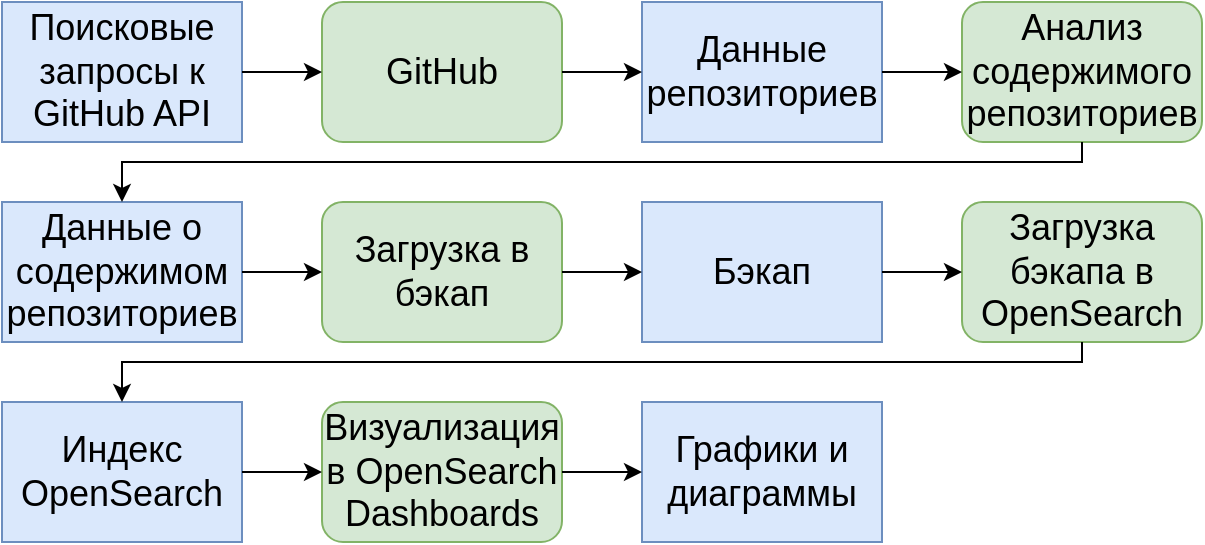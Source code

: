 <mxfile version="22.1.2" type="device">
  <diagram name="Страница — 1" id="giBoma_6jtx4-uTpA91g">
    <mxGraphModel dx="832" dy="558" grid="1" gridSize="10" guides="1" tooltips="1" connect="1" arrows="1" fold="1" page="1" pageScale="1" pageWidth="827" pageHeight="1169" math="0" shadow="0">
      <root>
        <mxCell id="0" />
        <mxCell id="1" parent="0" />
        <mxCell id="NMIPNGBBV71qSW3AP739-1" value="Поисковые запросы к GitHub API" style="rounded=0;whiteSpace=wrap;html=1;fillColor=#dae8fc;strokeColor=#6c8ebf;fontSize=18;" vertex="1" parent="1">
          <mxGeometry x="80" y="160" width="120" height="70" as="geometry" />
        </mxCell>
        <mxCell id="NMIPNGBBV71qSW3AP739-3" value="GitHub" style="rounded=1;whiteSpace=wrap;html=1;fillColor=#d5e8d4;strokeColor=#82b366;fontSize=18;" vertex="1" parent="1">
          <mxGeometry x="240" y="160" width="120" height="70" as="geometry" />
        </mxCell>
        <mxCell id="NMIPNGBBV71qSW3AP739-4" value="" style="endArrow=classic;html=1;rounded=0;exitX=1;exitY=0.5;exitDx=0;exitDy=0;entryX=0;entryY=0.5;entryDx=0;entryDy=0;fontSize=18;" edge="1" parent="1" source="NMIPNGBBV71qSW3AP739-1" target="NMIPNGBBV71qSW3AP739-3">
          <mxGeometry width="50" height="50" relative="1" as="geometry">
            <mxPoint x="350" y="360" as="sourcePoint" />
            <mxPoint x="400" y="310" as="targetPoint" />
          </mxGeometry>
        </mxCell>
        <mxCell id="NMIPNGBBV71qSW3AP739-6" value="Данные репозиториев" style="rounded=0;whiteSpace=wrap;html=1;fillColor=#dae8fc;strokeColor=#6c8ebf;fontSize=18;" vertex="1" parent="1">
          <mxGeometry x="400" y="160" width="120" height="70" as="geometry" />
        </mxCell>
        <mxCell id="NMIPNGBBV71qSW3AP739-7" value="" style="endArrow=classic;html=1;rounded=0;exitX=1;exitY=0.5;exitDx=0;exitDy=0;entryX=0;entryY=0.5;entryDx=0;entryDy=0;fontSize=18;" edge="1" parent="1" source="NMIPNGBBV71qSW3AP739-3" target="NMIPNGBBV71qSW3AP739-6">
          <mxGeometry width="50" height="50" relative="1" as="geometry">
            <mxPoint x="210" y="200" as="sourcePoint" />
            <mxPoint x="250" y="200" as="targetPoint" />
          </mxGeometry>
        </mxCell>
        <mxCell id="NMIPNGBBV71qSW3AP739-8" value="Анализ содержимого репозиториев" style="rounded=1;whiteSpace=wrap;html=1;fillColor=#d5e8d4;strokeColor=#82b366;fontSize=18;" vertex="1" parent="1">
          <mxGeometry x="560" y="160" width="120" height="70" as="geometry" />
        </mxCell>
        <mxCell id="NMIPNGBBV71qSW3AP739-9" value="" style="endArrow=classic;html=1;rounded=0;exitX=1;exitY=0.5;exitDx=0;exitDy=0;entryX=0;entryY=0.5;entryDx=0;entryDy=0;fontSize=18;" edge="1" parent="1" source="NMIPNGBBV71qSW3AP739-6" target="NMIPNGBBV71qSW3AP739-8">
          <mxGeometry width="50" height="50" relative="1" as="geometry">
            <mxPoint x="370" y="200" as="sourcePoint" />
            <mxPoint x="410" y="200" as="targetPoint" />
          </mxGeometry>
        </mxCell>
        <mxCell id="NMIPNGBBV71qSW3AP739-10" value="Данные о содержимом репозиториев" style="rounded=0;whiteSpace=wrap;html=1;fillColor=#dae8fc;strokeColor=#6c8ebf;fontSize=18;" vertex="1" parent="1">
          <mxGeometry x="80" y="260" width="120" height="70" as="geometry" />
        </mxCell>
        <mxCell id="NMIPNGBBV71qSW3AP739-11" value="" style="endArrow=classic;html=1;rounded=0;exitX=0.5;exitY=1;exitDx=0;exitDy=0;entryX=0.5;entryY=0;entryDx=0;entryDy=0;fontSize=18;" edge="1" parent="1" source="NMIPNGBBV71qSW3AP739-8" target="NMIPNGBBV71qSW3AP739-10">
          <mxGeometry width="50" height="50" relative="1" as="geometry">
            <mxPoint x="530" y="200" as="sourcePoint" />
            <mxPoint x="570" y="200" as="targetPoint" />
            <Array as="points">
              <mxPoint x="620" y="240" />
              <mxPoint x="140" y="240" />
            </Array>
          </mxGeometry>
        </mxCell>
        <mxCell id="NMIPNGBBV71qSW3AP739-12" value="Загрузка в бэкап" style="rounded=1;whiteSpace=wrap;html=1;fillColor=#d5e8d4;strokeColor=#82b366;fontSize=18;" vertex="1" parent="1">
          <mxGeometry x="240" y="260" width="120" height="70" as="geometry" />
        </mxCell>
        <mxCell id="NMIPNGBBV71qSW3AP739-13" value="" style="endArrow=classic;html=1;rounded=0;exitX=1;exitY=0.5;exitDx=0;exitDy=0;entryX=0;entryY=0.5;entryDx=0;entryDy=0;fontSize=18;" edge="1" parent="1" source="NMIPNGBBV71qSW3AP739-10" target="NMIPNGBBV71qSW3AP739-12">
          <mxGeometry width="50" height="50" relative="1" as="geometry">
            <mxPoint x="210" y="200" as="sourcePoint" />
            <mxPoint x="250" y="200" as="targetPoint" />
          </mxGeometry>
        </mxCell>
        <mxCell id="NMIPNGBBV71qSW3AP739-14" value="Бэкап" style="rounded=0;whiteSpace=wrap;html=1;fillColor=#dae8fc;strokeColor=#6c8ebf;fontSize=18;" vertex="1" parent="1">
          <mxGeometry x="400" y="260" width="120" height="70" as="geometry" />
        </mxCell>
        <mxCell id="NMIPNGBBV71qSW3AP739-15" value="" style="endArrow=classic;html=1;rounded=0;exitX=1;exitY=0.5;exitDx=0;exitDy=0;entryX=0;entryY=0.5;entryDx=0;entryDy=0;fontSize=18;" edge="1" parent="1" source="NMIPNGBBV71qSW3AP739-12" target="NMIPNGBBV71qSW3AP739-14">
          <mxGeometry width="50" height="50" relative="1" as="geometry">
            <mxPoint x="210" y="300" as="sourcePoint" />
            <mxPoint x="250" y="300" as="targetPoint" />
          </mxGeometry>
        </mxCell>
        <mxCell id="NMIPNGBBV71qSW3AP739-16" value="Загрузка бэкапа в OpenSearch" style="rounded=1;whiteSpace=wrap;html=1;fillColor=#d5e8d4;strokeColor=#82b366;fontSize=18;" vertex="1" parent="1">
          <mxGeometry x="560" y="260" width="120" height="70" as="geometry" />
        </mxCell>
        <mxCell id="NMIPNGBBV71qSW3AP739-17" value="" style="endArrow=classic;html=1;rounded=0;exitX=1;exitY=0.5;exitDx=0;exitDy=0;entryX=0;entryY=0.5;entryDx=0;entryDy=0;fontSize=18;" edge="1" parent="1" source="NMIPNGBBV71qSW3AP739-14" target="NMIPNGBBV71qSW3AP739-16">
          <mxGeometry width="50" height="50" relative="1" as="geometry">
            <mxPoint x="370" y="300" as="sourcePoint" />
            <mxPoint x="410" y="300" as="targetPoint" />
          </mxGeometry>
        </mxCell>
        <mxCell id="NMIPNGBBV71qSW3AP739-18" value="Индекс OpenSearch" style="rounded=0;whiteSpace=wrap;html=1;fillColor=#dae8fc;strokeColor=#6c8ebf;fontSize=18;" vertex="1" parent="1">
          <mxGeometry x="80" y="360" width="120" height="70" as="geometry" />
        </mxCell>
        <mxCell id="NMIPNGBBV71qSW3AP739-20" value="" style="endArrow=classic;html=1;rounded=0;exitX=0.5;exitY=1;exitDx=0;exitDy=0;entryX=0.5;entryY=0;entryDx=0;entryDy=0;fontSize=18;" edge="1" parent="1" source="NMIPNGBBV71qSW3AP739-16" target="NMIPNGBBV71qSW3AP739-18">
          <mxGeometry width="50" height="50" relative="1" as="geometry">
            <mxPoint x="530" y="300" as="sourcePoint" />
            <mxPoint x="570" y="300" as="targetPoint" />
            <Array as="points">
              <mxPoint x="620" y="340" />
              <mxPoint x="140" y="340" />
            </Array>
          </mxGeometry>
        </mxCell>
        <mxCell id="NMIPNGBBV71qSW3AP739-21" value="Визуализация в OpenSearch Dashboards" style="rounded=1;whiteSpace=wrap;html=1;fillColor=#d5e8d4;strokeColor=#82b366;fontSize=18;" vertex="1" parent="1">
          <mxGeometry x="240" y="360" width="120" height="70" as="geometry" />
        </mxCell>
        <mxCell id="NMIPNGBBV71qSW3AP739-22" value="" style="endArrow=classic;html=1;rounded=0;exitX=1;exitY=0.5;exitDx=0;exitDy=0;entryX=0;entryY=0.5;entryDx=0;entryDy=0;fontSize=18;" edge="1" parent="1" source="NMIPNGBBV71qSW3AP739-18" target="NMIPNGBBV71qSW3AP739-21">
          <mxGeometry width="50" height="50" relative="1" as="geometry">
            <mxPoint x="210" y="300" as="sourcePoint" />
            <mxPoint x="250" y="300" as="targetPoint" />
          </mxGeometry>
        </mxCell>
        <mxCell id="NMIPNGBBV71qSW3AP739-23" value="Графики и диаграммы" style="rounded=0;whiteSpace=wrap;html=1;fillColor=#dae8fc;strokeColor=#6c8ebf;fontSize=18;" vertex="1" parent="1">
          <mxGeometry x="400" y="360" width="120" height="70" as="geometry" />
        </mxCell>
        <mxCell id="NMIPNGBBV71qSW3AP739-24" value="" style="endArrow=classic;html=1;rounded=0;exitX=1;exitY=0.5;exitDx=0;exitDy=0;entryX=0;entryY=0.5;entryDx=0;entryDy=0;fontSize=18;" edge="1" parent="1" source="NMIPNGBBV71qSW3AP739-21" target="NMIPNGBBV71qSW3AP739-23">
          <mxGeometry width="50" height="50" relative="1" as="geometry">
            <mxPoint x="210" y="400" as="sourcePoint" />
            <mxPoint x="250" y="400" as="targetPoint" />
          </mxGeometry>
        </mxCell>
      </root>
    </mxGraphModel>
  </diagram>
</mxfile>
